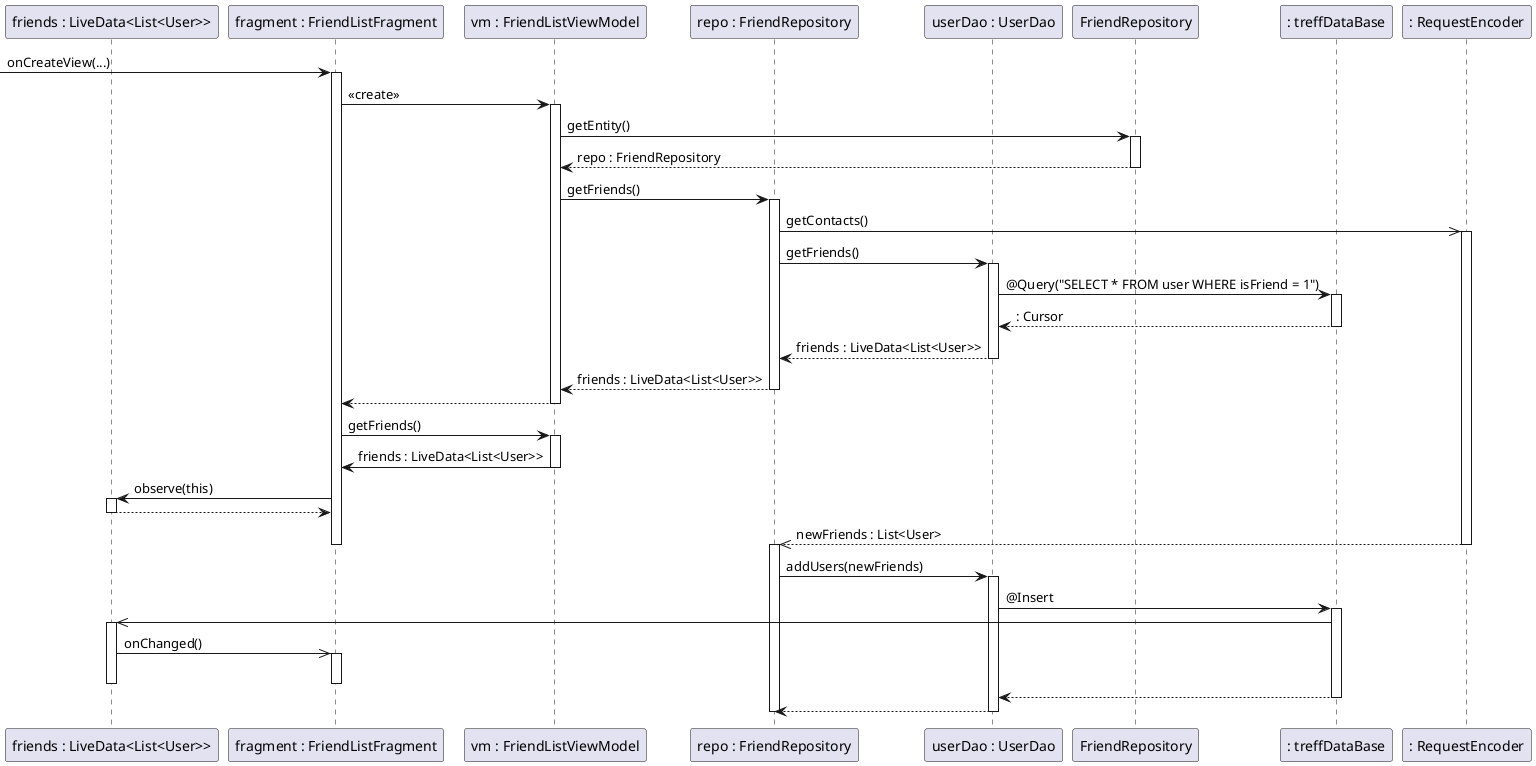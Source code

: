 @startuml
participant "friends : LiveData<List<User>>" as LD
participant "fragment : FriendListFragment" as FLF
participant "vm : FriendListViewModel" as VM
participant "repo : FriendRepository" as REP
participant "userDao : UserDao" as DAO
participant "FriendRepository" as FR
participant ": treffDataBase" as DB
participant ": RequestEncoder" as ENC

-> FLF: onCreateView(...)
activate FLF
FLF -> VM: <<create>>
activate VM
VM -> FR: getEntity()
activate FR
FR --> VM: repo : FriendRepository
deactivate FR
VM -> REP: getFriends()
activate REP
REP ->> ENC: getContacts()
activate ENC
REP -> DAO: getFriends()
activate DAO
DAO -> DB: @Query("SELECT * FROM user WHERE isFriend = 1")
activate DB
DB --> DAO: : Cursor
deactivate DB
DAO --> REP: friends : LiveData<List<User>>
deactivate DAO
REP --> VM: friends : LiveData<List<User>>
deactivate REP
VM --> FLF
deactivate VM

FLF -> VM: getFriends()
activate VM
VM -> FLF: friends : LiveData<List<User>>
deactivate VM
FLF -> LD: observe(this)
activate LD
LD --> FLF
deactivate LD

ENC -->> REP: newFriends : List<User>
deactivate FLF
deactivate ENC
activate REP
REP -> DAO:addUsers(newFriends)
activate DAO
DAO -> DB: @Insert
activate DB
DB ->> LD
activate LD
LD ->> FLF: onChanged()
activate FLF
deactivate LD
deactivate FLF
DB --> DAO
deactivate DB
DAO --> REP
deactivate DAO
deactivate REP

@enduml